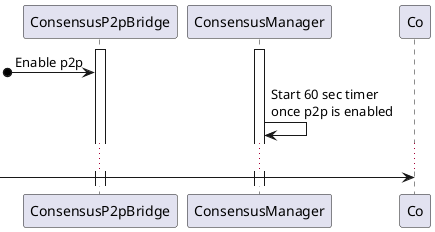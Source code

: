 @startuml

activate ConsensusP2pBridge
activate ConsensusManager

[o-> ConsensusP2pBridge : Enable p2p
ConsensusManager -> ConsensusManager: Start 60 sec timer\nonce p2p is enabled
...
[-> Co

@enduml